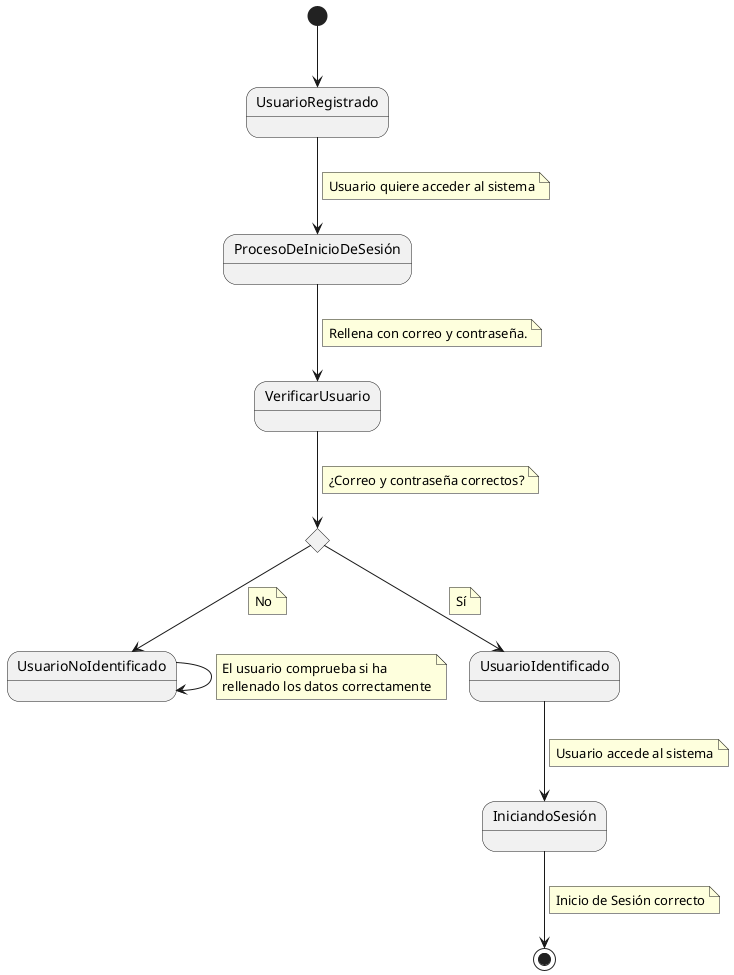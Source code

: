 @startuml
[*] --> UsuarioRegistrado
UsuarioRegistrado --> ProcesoDeInicioDeSesión
note on link
    Usuario quiere acceder al sistema
end note

ProcesoDeInicioDeSesión --> VerificarUsuario
note on link
    Rellena con correo y contraseña.
end note

state rombo <<choice>>
VerificarUsuario --> rombo
note on link
    ¿Correo y contraseña correctos?
end note

rombo --> UsuarioNoIdentificado
note on link
    No
end note

rombo --> UsuarioIdentificado
note on link
    Sí
end note

UsuarioIdentificado --> IniciandoSesión
note on link
    Usuario accede al sistema
end note

UsuarioNoIdentificado --> UsuarioNoIdentificado
note on link
    El usuario comprueba si ha
    rellenado los datos correctamente
end note

IniciandoSesión --> [*]
note on link
    Inicio de Sesión correcto
end note



@enduml
